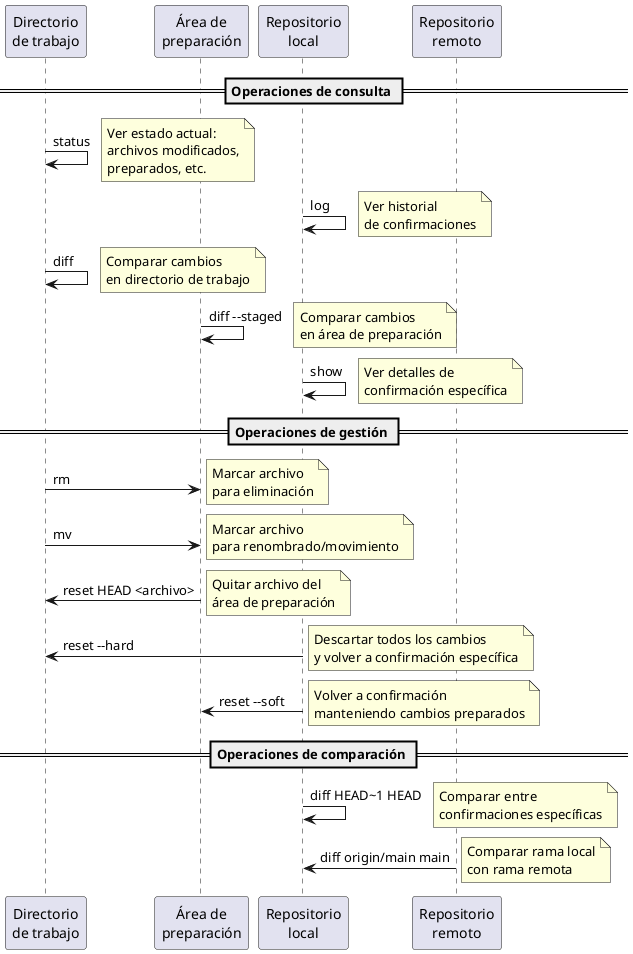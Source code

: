 @startuml operacionesConsultaGestion

participant "Directorio\nde trabajo" as DT
participant "Área de\npreparación" as AP  
participant "Repositorio\nlocal" as RL
participant "Repositorio\nremoto" as RR

== Operaciones de consulta ==

DT -> DT : status
note right : Ver estado actual:\narchivos modificados,\npreparados, etc.

RL -> RL : log
note right : Ver historial\nde confirmaciones

DT -> DT : diff
note right : Comparar cambios\nen directorio de trabajo

AP -> AP : diff --staged
note right : Comparar cambios\nen área de preparación

RL -> RL : show
note right : Ver detalles de\nconfirmación específica

== Operaciones de gestión ==

DT -> AP : rm
note right : Marcar archivo\npara eliminación

DT -> AP : mv
note right : Marcar archivo\npara renombrado/movimiento

AP -> DT : reset HEAD <archivo>
note right : Quitar archivo del\nárea de preparación

RL -> DT : reset --hard
note right : Descartar todos los cambios\ny volver a confirmación específica

RL -> AP : reset --soft
note right : Volver a confirmación\nmanteniendo cambios preparados

== Operaciones de comparación ==

RL -> RL : diff HEAD~1 HEAD
note right : Comparar entre\nconfirmaciones específicas

RR -> RL : diff origin/main main
note right : Comparar rama local\ncon rama remota

@enduml